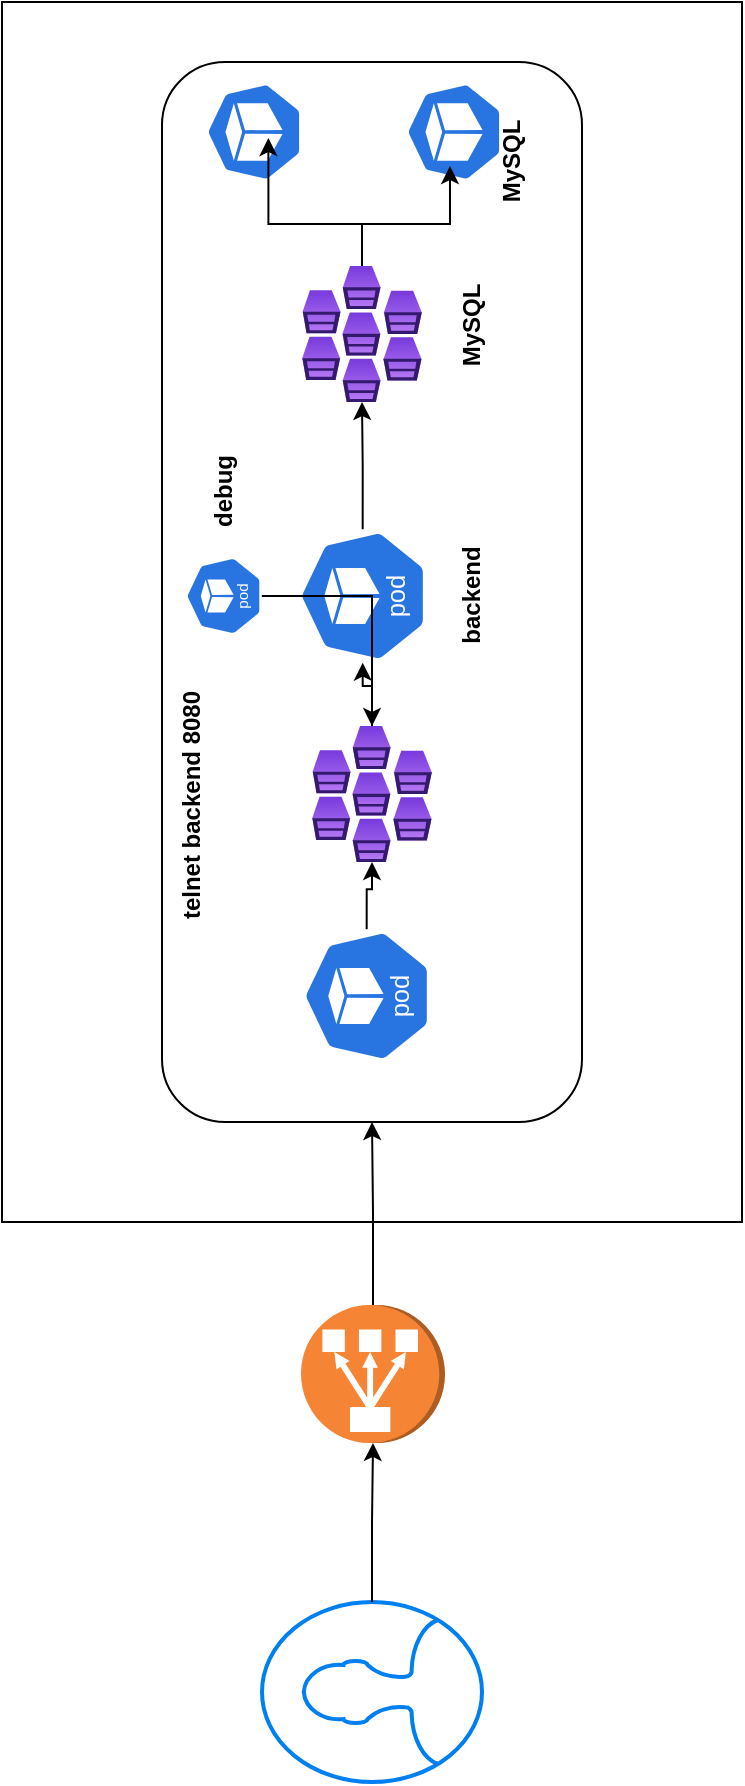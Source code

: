 <mxfile version="24.7.6">
  <diagram name="Page-1" id="0Q9f0ai9WzXL_KwHwzvS">
    <mxGraphModel dx="794" dy="446" grid="0" gridSize="10" guides="1" tooltips="1" connect="1" arrows="1" fold="1" page="1" pageScale="1" pageWidth="850" pageHeight="1100" math="0" shadow="0">
      <root>
        <mxCell id="0" />
        <mxCell id="1" parent="0" />
        <mxCell id="_hSSpw_3pU4DsVu3CXEB-1" value="" style="group;rotation=-90;" parent="1" vertex="1" connectable="0">
          <mxGeometry y="370" width="890" height="370" as="geometry" />
        </mxCell>
        <mxCell id="L_HjpesP0_x-fXhW_JBi-2" value="" style="rounded=0;whiteSpace=wrap;html=1;rotation=-90;" parent="_hSSpw_3pU4DsVu3CXEB-1" vertex="1">
          <mxGeometry x="140" y="-140" width="610" height="370" as="geometry" />
        </mxCell>
        <mxCell id="L_HjpesP0_x-fXhW_JBi-5" value="" style="rounded=1;whiteSpace=wrap;html=1;rotation=-90;" parent="_hSSpw_3pU4DsVu3CXEB-1" vertex="1">
          <mxGeometry x="180" y="-70" width="530" height="210" as="geometry" />
        </mxCell>
        <mxCell id="L_HjpesP0_x-fXhW_JBi-6" value="" style="image;aspect=fixed;html=1;points=[];align=center;fontSize=12;image=img/lib/azure2/compute/Kubernetes_Services.svg;rotation=-90;" parent="_hSSpw_3pU4DsVu3CXEB-1" vertex="1">
          <mxGeometry x="406" y="-124" width="68" height="60" as="geometry" />
        </mxCell>
        <mxCell id="L_HjpesP0_x-fXhW_JBi-7" value="" style="aspect=fixed;sketch=0;html=1;dashed=0;whitespace=wrap;verticalLabelPosition=bottom;verticalAlign=top;fillColor=#2875E2;strokeColor=#ffffff;points=[[0.005,0.63,0],[0.1,0.2,0],[0.9,0.2,0],[0.5,0,0],[0.995,0.63,0],[0.72,0.99,0],[0.5,1,0],[0.28,0.99,0]];shape=mxgraph.kubernetes.icon2;prIcon=pod;rotation=-90;" parent="_hSSpw_3pU4DsVu3CXEB-1" vertex="1">
          <mxGeometry x="461" y="-219" width="50" height="48" as="geometry" />
        </mxCell>
        <mxCell id="L_HjpesP0_x-fXhW_JBi-8" value="&lt;b&gt;MySQL&lt;/b&gt;" style="text;html=1;align=center;verticalAlign=middle;resizable=0;points=[];autosize=1;strokeColor=none;fillColor=none;rotation=-90;" parent="_hSSpw_3pU4DsVu3CXEB-1" vertex="1">
          <mxGeometry x="485" y="-195" width="60" height="30" as="geometry" />
        </mxCell>
        <mxCell id="L_HjpesP0_x-fXhW_JBi-9" value="&lt;b&gt;MySQL&lt;/b&gt;" style="text;html=1;align=center;verticalAlign=middle;resizable=0;points=[];autosize=1;strokeColor=none;fillColor=none;rotation=-90;" parent="_hSSpw_3pU4DsVu3CXEB-1" vertex="1">
          <mxGeometry x="465" y="-113" width="60" height="30" as="geometry" />
        </mxCell>
        <mxCell id="L_HjpesP0_x-fXhW_JBi-10" style="edgeStyle=orthogonalEdgeStyle;rounded=0;orthogonalLoop=1;jettySize=auto;html=1;entryX=0.16;entryY=0.458;entryDx=0;entryDy=0;entryPerimeter=0;" parent="_hSSpw_3pU4DsVu3CXEB-1" source="L_HjpesP0_x-fXhW_JBi-6" target="L_HjpesP0_x-fXhW_JBi-7" edge="1">
          <mxGeometry relative="1" as="geometry" />
        </mxCell>
        <mxCell id="L_HjpesP0_x-fXhW_JBi-12" style="edgeStyle=orthogonalEdgeStyle;rounded=0;orthogonalLoop=1;jettySize=auto;html=1;" parent="_hSSpw_3pU4DsVu3CXEB-1" source="L_HjpesP0_x-fXhW_JBi-11" target="L_HjpesP0_x-fXhW_JBi-6" edge="1">
          <mxGeometry relative="1" as="geometry" />
        </mxCell>
        <mxCell id="L_HjpesP0_x-fXhW_JBi-11" value="" style="aspect=fixed;sketch=0;html=1;dashed=0;whitespace=wrap;verticalLabelPosition=bottom;verticalAlign=top;fillColor=#2875E2;strokeColor=#ffffff;points=[[0.005,0.63,0],[0.1,0.2,0],[0.9,0.2,0],[0.5,0,0],[0.995,0.63,0],[0.72,0.99,0],[0.5,1,0],[0.28,0.99,0]];shape=mxgraph.kubernetes.icon2;kubernetesLabel=1;prIcon=pod;rotation=-90;" parent="_hSSpw_3pU4DsVu3CXEB-1" vertex="1">
          <mxGeometry x="407" y="5" width="66.66" height="64" as="geometry" />
        </mxCell>
        <mxCell id="L_HjpesP0_x-fXhW_JBi-13" value="&lt;b&gt;backend&lt;/b&gt;" style="text;html=1;align=center;verticalAlign=middle;resizable=0;points=[];autosize=1;strokeColor=none;fillColor=none;rotation=-90;" parent="_hSSpw_3pU4DsVu3CXEB-1" vertex="1">
          <mxGeometry x="460" y="22" width="70" height="30" as="geometry" />
        </mxCell>
        <mxCell id="L_HjpesP0_x-fXhW_JBi-26" style="edgeStyle=orthogonalEdgeStyle;rounded=0;orthogonalLoop=1;jettySize=auto;html=1;" parent="_hSSpw_3pU4DsVu3CXEB-1" source="L_HjpesP0_x-fXhW_JBi-14" target="L_HjpesP0_x-fXhW_JBi-19" edge="1">
          <mxGeometry relative="1" as="geometry" />
        </mxCell>
        <mxCell id="L_HjpesP0_x-fXhW_JBi-14" value="" style="aspect=fixed;sketch=0;html=1;dashed=0;whitespace=wrap;verticalLabelPosition=bottom;verticalAlign=top;fillColor=#2875E2;strokeColor=#ffffff;points=[[0.005,0.63,0],[0.1,0.2,0],[0.9,0.2,0],[0.5,0,0],[0.995,0.63,0],[0.72,0.99,0],[0.5,1,0],[0.28,0.99,0]];shape=mxgraph.kubernetes.icon2;kubernetesLabel=1;prIcon=pod;rotation=-90;" parent="_hSSpw_3pU4DsVu3CXEB-1" vertex="1">
          <mxGeometry x="351" y="18" width="39.58" height="38" as="geometry" />
        </mxCell>
        <mxCell id="L_HjpesP0_x-fXhW_JBi-15" value="&lt;b&gt;debug&lt;/b&gt;" style="text;html=1;align=center;verticalAlign=middle;resizable=0;points=[];autosize=1;strokeColor=none;fillColor=none;rotation=-90;" parent="_hSSpw_3pU4DsVu3CXEB-1" vertex="1">
          <mxGeometry x="341" y="-30" width="60" height="30" as="geometry" />
        </mxCell>
        <mxCell id="L_HjpesP0_x-fXhW_JBi-16" value="" style="aspect=fixed;sketch=0;html=1;dashed=0;whitespace=wrap;verticalLabelPosition=bottom;verticalAlign=top;fillColor=#2875E2;strokeColor=#ffffff;points=[[0.005,0.63,0],[0.1,0.2,0],[0.9,0.2,0],[0.5,0,0],[0.995,0.63,0],[0.72,0.99,0],[0.5,1,0],[0.28,0.99,0]];shape=mxgraph.kubernetes.icon2;prIcon=pod;rotation=-90;" parent="_hSSpw_3pU4DsVu3CXEB-1" vertex="1">
          <mxGeometry x="361" y="-219" width="50" height="48" as="geometry" />
        </mxCell>
        <mxCell id="L_HjpesP0_x-fXhW_JBi-17" style="edgeStyle=orthogonalEdgeStyle;rounded=0;orthogonalLoop=1;jettySize=auto;html=1;entryX=0.44;entryY=0.65;entryDx=0;entryDy=0;entryPerimeter=0;" parent="_hSSpw_3pU4DsVu3CXEB-1" source="L_HjpesP0_x-fXhW_JBi-6" target="L_HjpesP0_x-fXhW_JBi-16" edge="1">
          <mxGeometry relative="1" as="geometry" />
        </mxCell>
        <mxCell id="L_HjpesP0_x-fXhW_JBi-20" style="edgeStyle=orthogonalEdgeStyle;rounded=0;orthogonalLoop=1;jettySize=auto;html=1;" parent="_hSSpw_3pU4DsVu3CXEB-1" source="L_HjpesP0_x-fXhW_JBi-18" target="L_HjpesP0_x-fXhW_JBi-19" edge="1">
          <mxGeometry relative="1" as="geometry" />
        </mxCell>
        <mxCell id="L_HjpesP0_x-fXhW_JBi-18" value="" style="aspect=fixed;sketch=0;html=1;dashed=0;whitespace=wrap;verticalLabelPosition=bottom;verticalAlign=top;fillColor=#2875E2;strokeColor=#ffffff;points=[[0.005,0.63,0],[0.1,0.2,0],[0.9,0.2,0],[0.5,0,0],[0.995,0.63,0],[0.72,0.99,0],[0.5,1,0],[0.28,0.99,0]];shape=mxgraph.kubernetes.icon2;kubernetesLabel=1;prIcon=pod;rotation=-90;" parent="_hSSpw_3pU4DsVu3CXEB-1" vertex="1">
          <mxGeometry x="409" y="205" width="66.66" height="64" as="geometry" />
        </mxCell>
        <mxCell id="L_HjpesP0_x-fXhW_JBi-21" style="edgeStyle=orthogonalEdgeStyle;rounded=0;orthogonalLoop=1;jettySize=auto;html=1;" parent="_hSSpw_3pU4DsVu3CXEB-1" source="L_HjpesP0_x-fXhW_JBi-19" target="L_HjpesP0_x-fXhW_JBi-11" edge="1">
          <mxGeometry relative="1" as="geometry" />
        </mxCell>
        <mxCell id="L_HjpesP0_x-fXhW_JBi-19" value="" style="image;aspect=fixed;html=1;points=[];align=center;fontSize=12;image=img/lib/azure2/compute/Kubernetes_Services.svg;rotation=-90;" parent="_hSSpw_3pU4DsVu3CXEB-1" vertex="1">
          <mxGeometry x="411" y="106" width="68" height="60" as="geometry" />
        </mxCell>
        <mxCell id="L_HjpesP0_x-fXhW_JBi-23" style="edgeStyle=orthogonalEdgeStyle;rounded=0;orthogonalLoop=1;jettySize=auto;html=1;" parent="_hSSpw_3pU4DsVu3CXEB-1" source="L_HjpesP0_x-fXhW_JBi-22" target="L_HjpesP0_x-fXhW_JBi-5" edge="1">
          <mxGeometry relative="1" as="geometry" />
        </mxCell>
        <mxCell id="L_HjpesP0_x-fXhW_JBi-22" value="" style="outlineConnect=0;dashed=0;verticalLabelPosition=bottom;verticalAlign=top;align=center;html=1;shape=mxgraph.aws3.classic_load_balancer;fillColor=#F58534;gradientColor=none;rotation=-90;" parent="_hSSpw_3pU4DsVu3CXEB-1" vertex="1">
          <mxGeometry x="411" y="390" width="69" height="72" as="geometry" />
        </mxCell>
        <mxCell id="L_HjpesP0_x-fXhW_JBi-24" value="" style="html=1;verticalLabelPosition=bottom;align=center;labelBackgroundColor=#ffffff;verticalAlign=top;strokeWidth=2;strokeColor=#0080F0;shadow=0;dashed=0;shape=mxgraph.ios7.icons.user;rotation=-90;" parent="_hSSpw_3pU4DsVu3CXEB-1" vertex="1">
          <mxGeometry x="400" y="530" width="90" height="110" as="geometry" />
        </mxCell>
        <mxCell id="L_HjpesP0_x-fXhW_JBi-25" style="edgeStyle=orthogonalEdgeStyle;rounded=0;orthogonalLoop=1;jettySize=auto;html=1;entryX=0;entryY=0.5;entryDx=0;entryDy=0;entryPerimeter=0;" parent="_hSSpw_3pU4DsVu3CXEB-1" source="L_HjpesP0_x-fXhW_JBi-24" target="L_HjpesP0_x-fXhW_JBi-22" edge="1">
          <mxGeometry relative="1" as="geometry" />
        </mxCell>
        <mxCell id="L_HjpesP0_x-fXhW_JBi-28" value="&lt;b&gt;telnet backend 8080&lt;/b&gt;" style="text;html=1;align=center;verticalAlign=middle;resizable=0;points=[];autosize=1;strokeColor=none;fillColor=none;rotation=-90;" parent="_hSSpw_3pU4DsVu3CXEB-1" vertex="1">
          <mxGeometry x="285" y="127" width="140" height="30" as="geometry" />
        </mxCell>
      </root>
    </mxGraphModel>
  </diagram>
</mxfile>
